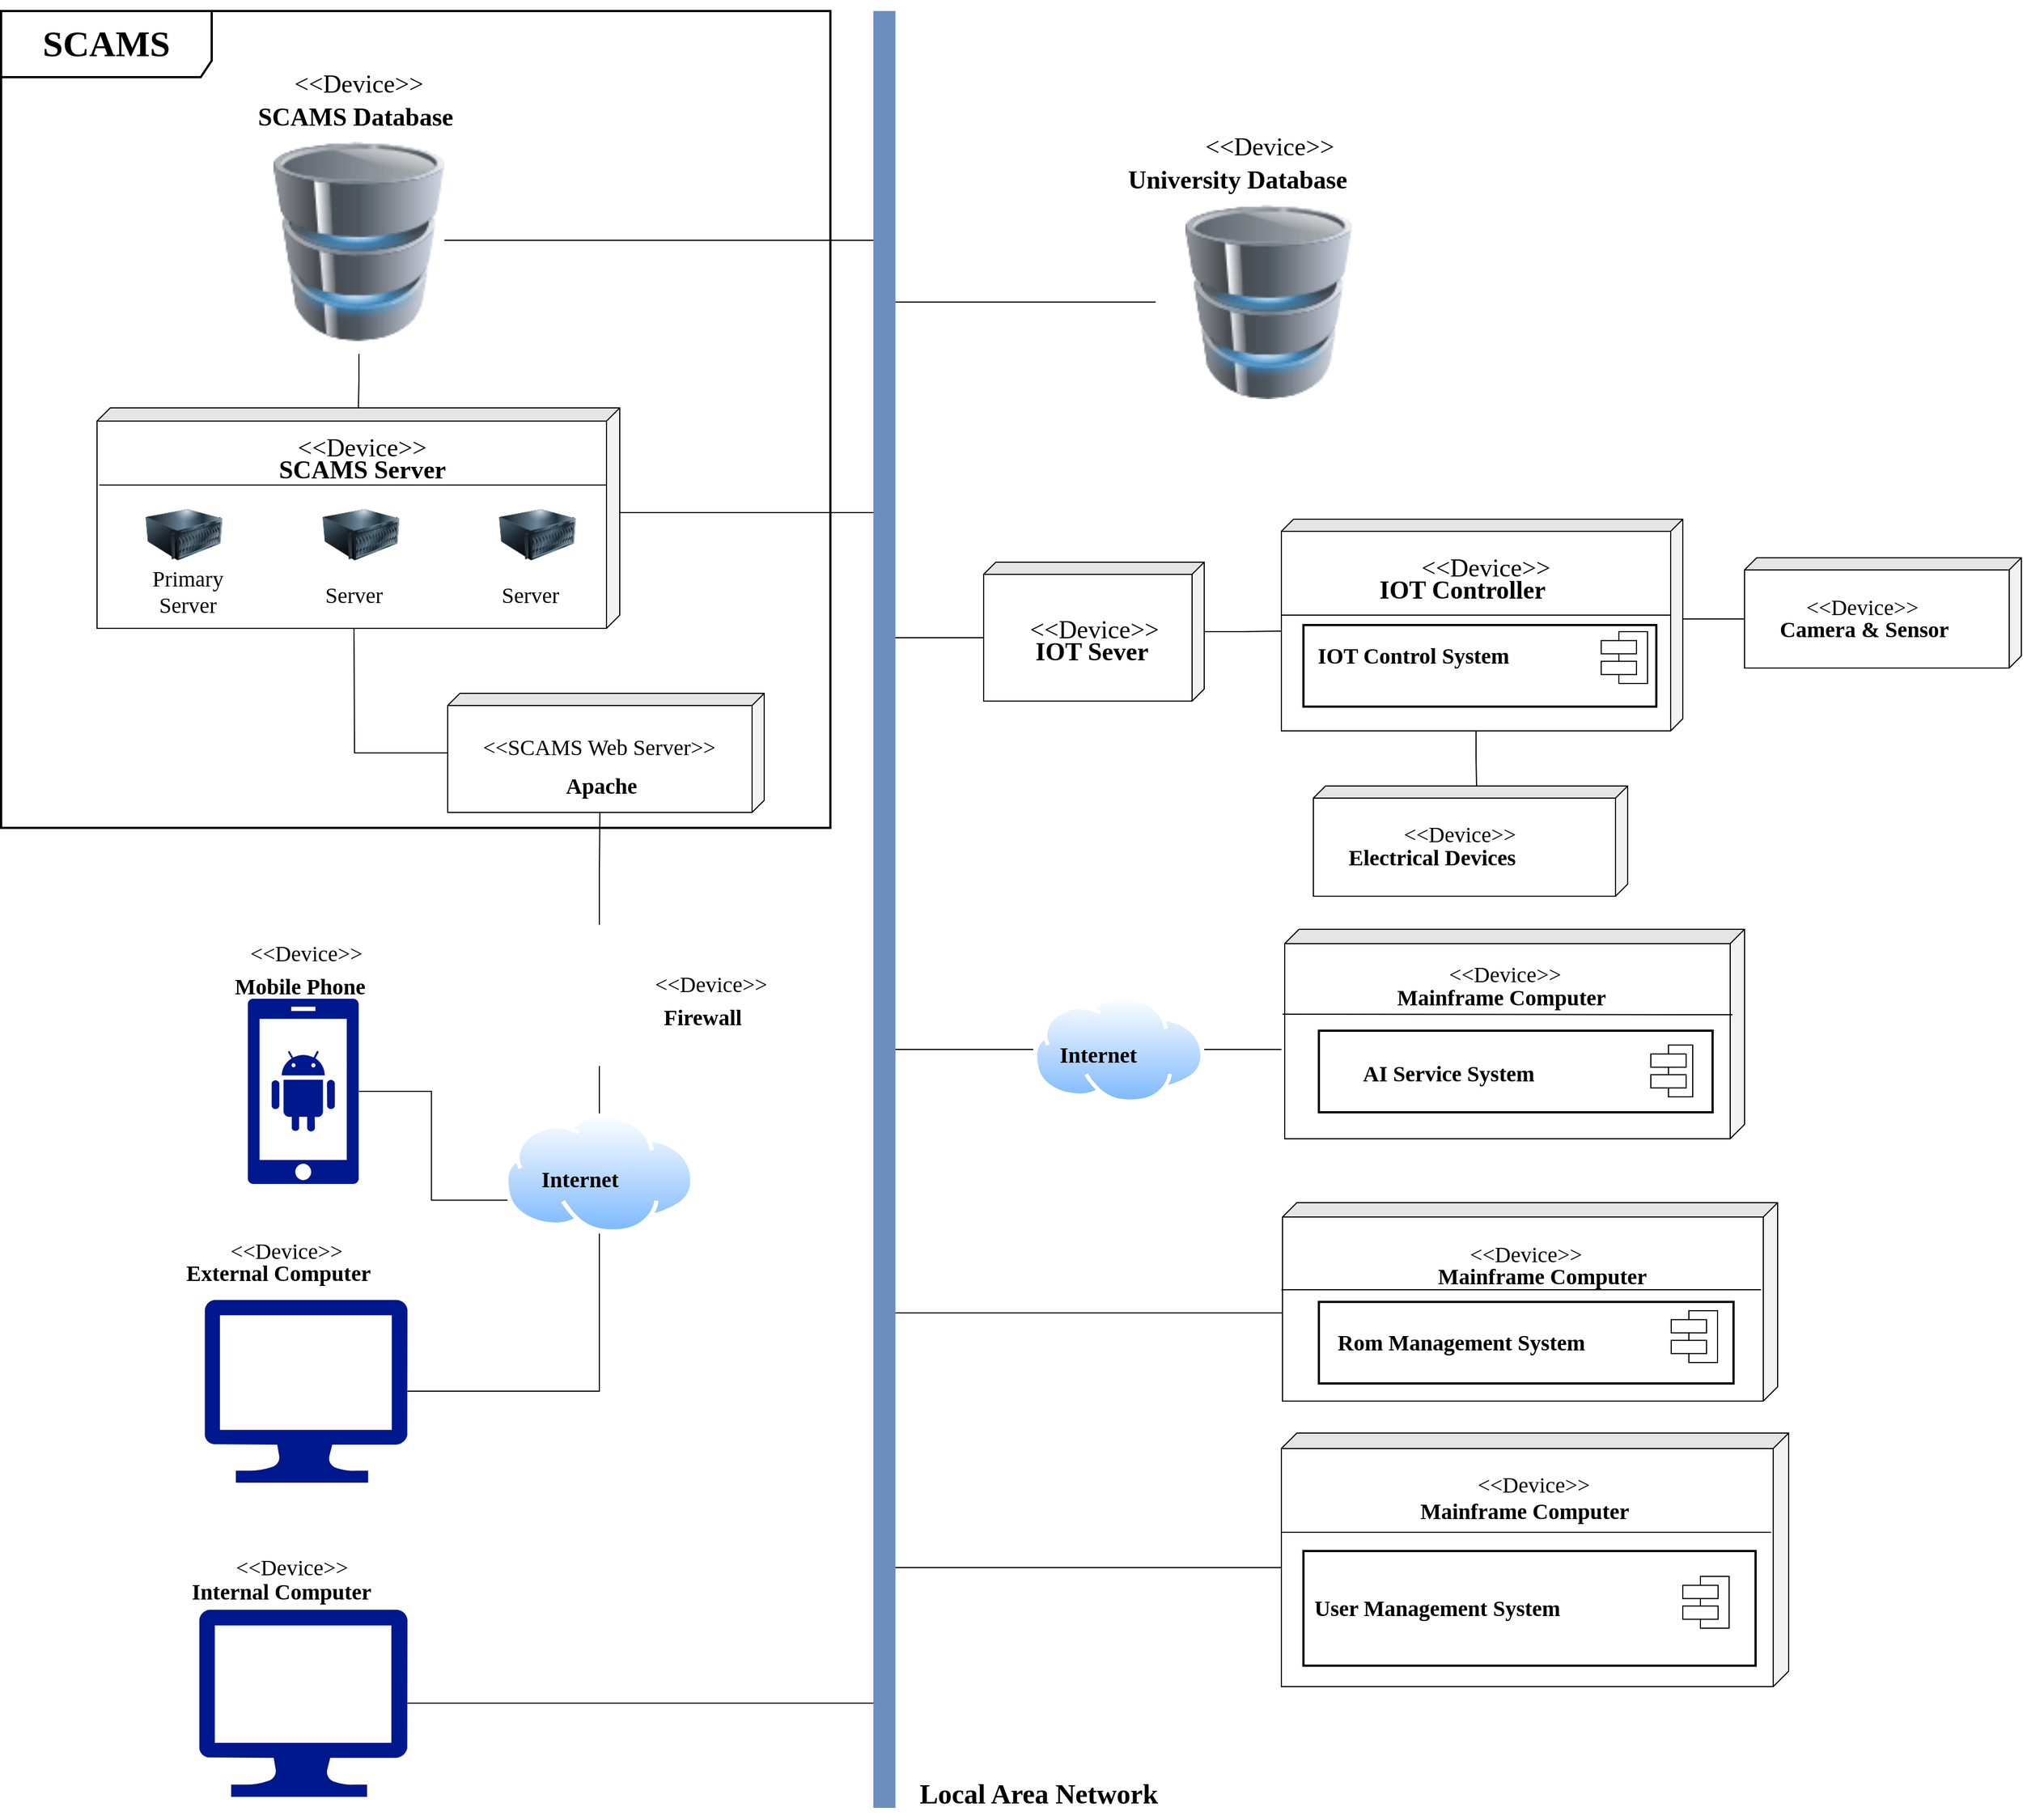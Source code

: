 <mxfile version="12.1.9" type="device" pages="1"><diagram id="F6spU-yT48_Fm3E4ImSW" name="Page-1"><mxGraphModel dx="2560" dy="2517" grid="1" gridSize="10" guides="1" tooltips="1" connect="1" arrows="1" fold="1" page="1" pageScale="1" pageWidth="827" pageHeight="1169" math="0" shadow="0"><root><mxCell id="0"/><mxCell id="1" parent="0"/><mxCell id="tQllSzdfkr_qi5F3TxdK-54" value="SCAMS" style="shape=umlFrame;whiteSpace=wrap;html=1;strokeWidth=2;fontFamily=Lucida Console;fontSize=33;align=center;width=191;height=60;fontStyle=1" vertex="1" parent="1"><mxGeometry x="139" y="-200" width="752" height="741" as="geometry"/></mxCell><mxCell id="1XxxP3wZYtf4jM6fV0tC-18" style="edgeStyle=orthogonalEdgeStyle;rounded=0;orthogonalLoop=1;jettySize=auto;html=1;exitX=1;exitY=0.5;exitDx=0;exitDy=0;exitPerimeter=0;endArrow=none;endFill=0;fontSize=20;fontFamily=Lucida Console;" parent="1" source="u5KH9qAiTs5ONxsoisWj-11" edge="1"><mxGeometry relative="1" as="geometry"><mxPoint x="937" y="1042" as="targetPoint"/></mxGeometry></mxCell><mxCell id="1XxxP3wZYtf4jM6fV0tC-6" style="edgeStyle=orthogonalEdgeStyle;rounded=0;orthogonalLoop=1;jettySize=auto;html=1;exitX=1;exitY=0.5;exitDx=0;exitDy=0;exitPerimeter=0;entryX=0;entryY=0.75;entryDx=0;entryDy=0;endArrow=none;endFill=0;fontSize=20;fontFamily=Lucida Console;" parent="1" source="u5KH9qAiTs5ONxsoisWj-12" target="u5KH9qAiTs5ONxsoisWj-38" edge="1"><mxGeometry relative="1" as="geometry"/></mxCell><mxCell id="1XxxP3wZYtf4jM6fV0tC-14" style="edgeStyle=orthogonalEdgeStyle;rounded=0;orthogonalLoop=1;jettySize=auto;html=1;endArrow=none;endFill=0;fontSize=20;fontFamily=Lucida Console;" parent="1" source="u5KH9qAiTs5ONxsoisWj-27" edge="1"><mxGeometry relative="1" as="geometry"><mxPoint x="940" y="64" as="targetPoint"/></mxGeometry></mxCell><mxCell id="u5KH9qAiTs5ONxsoisWj-37" value="Local Area Network" style="text;html=1;resizable=0;points=[];autosize=1;align=left;verticalAlign=top;spacingTop=-4;fontSize=25;fontStyle=1;fontFamily=Lucida Console;" parent="1" vertex="1"><mxGeometry x="970" y="1400" width="120" height="20" as="geometry"/></mxCell><mxCell id="1XxxP3wZYtf4jM6fV0tC-9" style="edgeStyle=orthogonalEdgeStyle;rounded=0;orthogonalLoop=1;jettySize=auto;html=1;exitX=0.5;exitY=0;exitDx=0;exitDy=0;endArrow=none;endFill=0;fontSize=20;fontFamily=Lucida Console;entryX=0.5;entryY=1;entryDx=0;entryDy=0;" parent="1" source="u5KH9qAiTs5ONxsoisWj-38" target="tQllSzdfkr_qi5F3TxdK-68" edge="1"><mxGeometry relative="1" as="geometry"><mxPoint x="677" y="660" as="targetPoint"/></mxGeometry></mxCell><mxCell id="1XxxP3wZYtf4jM6fV0tC-7" style="edgeStyle=orthogonalEdgeStyle;rounded=0;orthogonalLoop=1;jettySize=auto;html=1;exitX=1;exitY=0.5;exitDx=0;exitDy=0;exitPerimeter=0;endArrow=none;endFill=0;fontSize=20;fontFamily=Lucida Console;" parent="1" source="v1xLMU5aOrX9KzA5yVWC-3" target="u5KH9qAiTs5ONxsoisWj-38" edge="1"><mxGeometry relative="1" as="geometry"/></mxCell><mxCell id="1XxxP3wZYtf4jM6fV0tC-11" style="edgeStyle=orthogonalEdgeStyle;rounded=0;orthogonalLoop=1;jettySize=auto;html=1;endArrow=none;endFill=0;fontSize=20;entryX=0;entryY=0;entryDx=200;entryDy=239;entryPerimeter=0;fontFamily=Lucida Console;" parent="1" source="v1xLMU5aOrX9KzA5yVWC-10" edge="1"><mxGeometry relative="1" as="geometry"><mxPoint x="459" y="360" as="targetPoint"/></mxGeometry></mxCell><mxCell id="1XxxP3wZYtf4jM6fV0tC-25" style="edgeStyle=orthogonalEdgeStyle;rounded=0;orthogonalLoop=1;jettySize=auto;html=1;exitX=0;exitY=0;exitDx=68.5;exitDy=200;exitPerimeter=0;endArrow=none;endFill=0;fontSize=20;fontFamily=Lucida Console;" parent="1" source="v1xLMU5aOrX9KzA5yVWC-13" edge="1"><mxGeometry relative="1" as="geometry"><mxPoint x="940" y="368.471" as="targetPoint"/><Array as="points"><mxPoint x="1010" y="369"/></Array></mxGeometry></mxCell><mxCell id="1XxxP3wZYtf4jM6fV0tC-27" style="edgeStyle=orthogonalEdgeStyle;rounded=0;orthogonalLoop=1;jettySize=auto;html=1;exitX=0;exitY=0;exitDx=192;exitDy=187.5;exitPerimeter=0;endArrow=none;endFill=0;fontSize=20;fontFamily=Lucida Console;entryX=0;entryY=0;entryDx=0;entryDy=137;entryPerimeter=0;" parent="1" source="v1xLMU5aOrX9KzA5yVWC-16" edge="1" target="1XxxP3wZYtf4jM6fV0tC-19"><mxGeometry relative="1" as="geometry"><mxPoint x="1370.294" y="490" as="targetPoint"/></mxGeometry></mxCell><mxCell id="1XxxP3wZYtf4jM6fV0tC-12" style="edgeStyle=orthogonalEdgeStyle;rounded=0;orthogonalLoop=1;jettySize=auto;html=1;exitX=0;exitY=0;exitDx=95;exitDy=0;exitPerimeter=0;endArrow=none;endFill=0;fontSize=20;entryX=0.207;entryY=0.771;entryDx=0;entryDy=0;entryPerimeter=0;fontFamily=Lucida Console;" parent="1" target="u5KH9qAiTs5ONxsoisWj-34" edge="1"><mxGeometry relative="1" as="geometry"><mxPoint x="940" y="207" as="targetPoint"/><mxPoint x="698" y="255" as="sourcePoint"/><Array as="points"><mxPoint x="936" y="255"/></Array></mxGeometry></mxCell><mxCell id="1XxxP3wZYtf4jM6fV0tC-13" style="edgeStyle=orthogonalEdgeStyle;rounded=0;orthogonalLoop=1;jettySize=auto;html=1;endArrow=none;endFill=0;fontSize=20;fontFamily=Lucida Console;entryX=0.033;entryY=0.667;entryDx=0;entryDy=0;entryPerimeter=0;" parent="1" source="1XxxP3wZYtf4jM6fV0tC-1" edge="1" target="u5KH9qAiTs5ONxsoisWj-34"><mxGeometry relative="1" as="geometry"><mxPoint x="940" y="80" as="targetPoint"/><Array as="points"><mxPoint x="938" y="8"/></Array></mxGeometry></mxCell><mxCell id="1XxxP3wZYtf4jM6fV0tC-76" style="edgeStyle=orthogonalEdgeStyle;rounded=0;orthogonalLoop=1;jettySize=auto;html=1;exitX=0;exitY=0;exitDx=55.5;exitDy=251;exitPerimeter=0;entryX=0;entryY=0;entryDx=90.5;entryDy=0;entryPerimeter=0;endArrow=none;endFill=0;fontSize=20;fontFamily=Lucida Console;" parent="1" source="1XxxP3wZYtf4jM6fV0tC-29" target="v1xLMU5aOrX9KzA5yVWC-16" edge="1"><mxGeometry relative="1" as="geometry"/></mxCell><mxCell id="1XxxP3wZYtf4jM6fV0tC-34" style="edgeStyle=orthogonalEdgeStyle;rounded=0;orthogonalLoop=1;jettySize=auto;html=1;exitX=0;exitY=0.5;exitDx=0;exitDy=0;endArrow=none;endFill=0;fontSize=20;fontFamily=Lucida Console;entryX=0.535;entryY=0.354;entryDx=0;entryDy=0;entryPerimeter=0;" parent="1" source="1XxxP3wZYtf4jM6fV0tC-32" edge="1" target="u5KH9qAiTs5ONxsoisWj-34"><mxGeometry relative="1" as="geometry"><mxPoint x="937" y="727.647" as="targetPoint"/><Array as="points"><mxPoint x="943" y="742"/></Array></mxGeometry></mxCell><mxCell id="1XxxP3wZYtf4jM6fV0tC-41" style="edgeStyle=orthogonalEdgeStyle;rounded=0;orthogonalLoop=1;jettySize=auto;html=1;exitX=1;exitY=0.5;exitDx=0;exitDy=0;endArrow=none;endFill=0;fontSize=20;fontFamily=Lucida Console;entryX=0.574;entryY=1.007;entryDx=0;entryDy=0;entryPerimeter=0;" parent="1" source="1XxxP3wZYtf4jM6fV0tC-32" edge="1" target="1XxxP3wZYtf4jM6fV0tC-35"><mxGeometry relative="1" as="geometry"><mxPoint x="1304" y="728.235" as="targetPoint"/></mxGeometry></mxCell><mxCell id="1XxxP3wZYtf4jM6fV0tC-60" style="edgeStyle=orthogonalEdgeStyle;rounded=0;orthogonalLoop=1;jettySize=auto;html=1;exitX=0;exitY=0;exitDx=100;exitDy=430;exitPerimeter=0;endArrow=none;endFill=0;fontSize=20;fontFamily=Lucida Console;entryX=0.696;entryY=0.146;entryDx=0;entryDy=0;entryPerimeter=0;" parent="1" source="1XxxP3wZYtf4jM6fV0tC-48" edge="1" target="u5KH9qAiTs5ONxsoisWj-34"><mxGeometry relative="1" as="geometry"><mxPoint x="934" y="964" as="targetPoint"/><Array as="points"><mxPoint x="934" y="981"/></Array></mxGeometry></mxCell><mxCell id="1XxxP3wZYtf4jM6fV0tC-61" style="edgeStyle=orthogonalEdgeStyle;rounded=0;orthogonalLoop=1;jettySize=auto;html=1;exitX=0;exitY=0;exitDx=122;exitDy=440;exitPerimeter=0;endArrow=none;endFill=0;fontSize=20;fontFamily=Lucida Console;" parent="1" source="1XxxP3wZYtf4jM6fV0tC-54" edge="1" target="u5KH9qAiTs5ONxsoisWj-34"><mxGeometry relative="1" as="geometry"><mxPoint x="934" y="1204" as="targetPoint"/><Array as="points"><mxPoint x="1030" y="1212"/><mxPoint x="1030" y="1212"/></Array></mxGeometry></mxCell><mxCell id="u5KH9qAiTs5ONxsoisWj-34" value="" style="line;strokeWidth=20;fillColor=#dae8fc;align=left;verticalAlign=middle;spacingTop=-1;spacingLeft=3;spacingRight=3;rotatable=0;labelPosition=right;points=[];portConstraint=eastwest;labelBackgroundColor=#000000;fontSize=20;strokeColor=#6c8ebf;portConstraintRotation=0;direction=south;fontFamily=Lucida Console;" parent="1" vertex="1"><mxGeometry x="936" y="-200" width="8" height="1630" as="geometry"/></mxCell><mxCell id="tQllSzdfkr_qi5F3TxdK-2" value="" style="group" vertex="1" connectable="0" parent="1"><mxGeometry x="389" y="-150" width="148.5" height="261" as="geometry"/></mxCell><mxCell id="1XxxP3wZYtf4jM6fV0tC-1" value="" style="image;html=1;labelBackgroundColor=#ffffff;image=img/lib/clip_art/computers/Database_128x128.png;fontSize=20;fontFamily=Lucida Console;" parent="tQllSzdfkr_qi5F3TxdK-2" vertex="1"><mxGeometry x="-3" y="57" width="155" height="204" as="geometry"/></mxCell><mxCell id="1XxxP3wZYtf4jM6fV0tC-4" value="&amp;lt;&amp;lt;Device&amp;gt;&amp;gt;" style="text;html=1;resizable=0;points=[];autosize=1;align=left;verticalAlign=top;spacingTop=-4;fontSize=23;fontFamily=Lucida Console;" parent="tQllSzdfkr_qi5F3TxdK-2" vertex="1"><mxGeometry x="14" width="120" height="30" as="geometry"/></mxCell><mxCell id="1XxxP3wZYtf4jM6fV0tC-5" value="&lt;b style=&quot;font-size: 23px;&quot;&gt;SCAMS Database&lt;/b&gt;" style="text;html=1;resizable=0;points=[];autosize=1;align=left;verticalAlign=top;spacingTop=-4;fontSize=23;fontFamily=Lucida Console;" parent="tQllSzdfkr_qi5F3TxdK-2" vertex="1"><mxGeometry x="-19" y="30" width="120" height="20" as="geometry"/></mxCell><mxCell id="tQllSzdfkr_qi5F3TxdK-5" value="" style="group" vertex="1" connectable="0" parent="1"><mxGeometry x="226" y="160" width="474" height="200" as="geometry"/></mxCell><mxCell id="1XxxP3wZYtf4jM6fV0tC-80" value="" style="shape=cube;whiteSpace=wrap;html=1;boundedLbl=1;backgroundOutline=1;darkOpacity=0.05;darkOpacity2=0.1;fontSize=20;direction=south;size=12;fontFamily=Lucida Console;" parent="tQllSzdfkr_qi5F3TxdK-5" vertex="1"><mxGeometry width="474" height="200" as="geometry"/></mxCell><mxCell id="WIO_r30ZhCcHS0ZFUqAW-2" value="&amp;lt;&amp;lt;Device&amp;gt;&amp;gt;" style="text;html=1;resizable=0;points=[];autosize=1;align=left;verticalAlign=top;spacingTop=-4;fontSize=23;fontFamily=Lucida Console;" parent="tQllSzdfkr_qi5F3TxdK-5" vertex="1"><mxGeometry x="180" y="20" width="80" height="20" as="geometry"/></mxCell><mxCell id="WIO_r30ZhCcHS0ZFUqAW-3" value="&lt;b style=&quot;font-size: 23px;&quot;&gt;SCAMS Server&lt;/b&gt;" style="text;html=1;resizable=0;points=[];autosize=1;align=left;verticalAlign=top;spacingTop=-4;fontSize=23;fontFamily=Lucida Console;" parent="tQllSzdfkr_qi5F3TxdK-5" vertex="1"><mxGeometry x="162.5" y="40" width="100" height="20" as="geometry"/></mxCell><mxCell id="1XxxP3wZYtf4jM6fV0tC-81" style="edgeStyle=orthogonalEdgeStyle;rounded=0;orthogonalLoop=1;jettySize=auto;html=1;endArrow=none;endFill=0;fontSize=20;fontFamily=Lucida Console;" parent="tQllSzdfkr_qi5F3TxdK-5" source="1XxxP3wZYtf4jM6fV0tC-1" target="1XxxP3wZYtf4jM6fV0tC-80" edge="1"><mxGeometry relative="1" as="geometry"/></mxCell><mxCell id="1XxxP3wZYtf4jM6fV0tC-64" value="" style="image;html=1;labelBackgroundColor=#ffffff;image=img/lib/clip_art/computers/Server_128x128.png;fontSize=20;fontFamily=Lucida Console;" parent="tQllSzdfkr_qi5F3TxdK-5" vertex="1"><mxGeometry x="44" y="80" width="70" height="70" as="geometry"/></mxCell><mxCell id="1XxxP3wZYtf4jM6fV0tC-65" value="" style="image;html=1;labelBackgroundColor=#ffffff;image=img/lib/clip_art/computers/Server_128x128.png;fontSize=20;fontFamily=Lucida Console;" parent="tQllSzdfkr_qi5F3TxdK-5" vertex="1"><mxGeometry x="204.5" y="80" width="70" height="70" as="geometry"/></mxCell><mxCell id="1XxxP3wZYtf4jM6fV0tC-66" value="" style="image;html=1;labelBackgroundColor=#ffffff;image=img/lib/clip_art/computers/Server_128x128.png;fontSize=20;fontFamily=Lucida Console;" parent="tQllSzdfkr_qi5F3TxdK-5" vertex="1"><mxGeometry x="364.5" y="80" width="70" height="70" as="geometry"/></mxCell><mxCell id="1XxxP3wZYtf4jM6fV0tC-67" value="&lt;div style=&quot;font-size: 20px;&quot;&gt;Primary &lt;br style=&quot;font-size: 20px;&quot;&gt;&lt;/div&gt;&lt;div style=&quot;font-size: 20px;&quot;&gt;Server&lt;/div&gt;" style="text;html=1;resizable=0;points=[];autosize=1;align=center;verticalAlign=top;spacingTop=-4;fontSize=20;fontFamily=Lucida Console;" parent="tQllSzdfkr_qi5F3TxdK-5" vertex="1"><mxGeometry x="37" y="140" width="90" height="50" as="geometry"/></mxCell><mxCell id="1XxxP3wZYtf4jM6fV0tC-68" value="Server" style="text;html=1;resizable=0;points=[];autosize=1;align=left;verticalAlign=top;spacingTop=-4;fontSize=20;fontFamily=Lucida Console;" parent="tQllSzdfkr_qi5F3TxdK-5" vertex="1"><mxGeometry x="205" y="155" width="50" height="20" as="geometry"/></mxCell><mxCell id="1XxxP3wZYtf4jM6fV0tC-69" value="Server" style="text;html=1;resizable=0;points=[];autosize=1;align=left;verticalAlign=top;spacingTop=-4;fontSize=20;fontFamily=Lucida Console;" parent="tQllSzdfkr_qi5F3TxdK-5" vertex="1"><mxGeometry x="364.5" y="155" width="50" height="20" as="geometry"/></mxCell><mxCell id="1XxxP3wZYtf4jM6fV0tC-70" value="" style="endArrow=none;html=1;fontSize=20;fontFamily=Lucida Console;" parent="tQllSzdfkr_qi5F3TxdK-5" edge="1"><mxGeometry width="50" height="50" relative="1" as="geometry"><mxPoint x="2" y="70" as="sourcePoint"/><mxPoint x="462" y="70" as="targetPoint"/></mxGeometry></mxCell><mxCell id="tQllSzdfkr_qi5F3TxdK-6" value="" style="group" vertex="1" connectable="0" parent="1"><mxGeometry x="544" y="419" width="287" height="108" as="geometry"/></mxCell><mxCell id="v1xLMU5aOrX9KzA5yVWC-10" value="" style="shape=cube;whiteSpace=wrap;html=1;boundedLbl=1;backgroundOutline=1;darkOpacity=0.05;darkOpacity2=0.1;fontFamily=Lucida Console;fontSize=20;fontColor=#000000;align=left;strokeColor=#000000;fillColor=#FFFFFF;direction=south;size=11;" parent="tQllSzdfkr_qi5F3TxdK-6" vertex="1"><mxGeometry width="287" height="108" as="geometry"/></mxCell><mxCell id="v1xLMU5aOrX9KzA5yVWC-11" value="&amp;lt;&amp;lt;SCAMS Web Server&amp;gt;&amp;gt;" style="text;html=1;resizable=0;points=[];autosize=1;align=left;verticalAlign=top;spacingTop=-4;fontSize=20;fontFamily=Lucida Console;" parent="tQllSzdfkr_qi5F3TxdK-6" vertex="1"><mxGeometry x="29.5" y="33.5" width="150" height="20" as="geometry"/></mxCell><mxCell id="v1xLMU5aOrX9KzA5yVWC-12" value="&lt;b style=&quot;font-size: 20px;&quot;&gt;Apache&lt;/b&gt;" style="text;html=1;resizable=0;points=[];autosize=1;align=center;verticalAlign=top;spacingTop=-4;fontSize=20;fontFamily=Lucida Console;" parent="tQllSzdfkr_qi5F3TxdK-6" vertex="1"><mxGeometry x="108.5" y="69" width="60" height="20" as="geometry"/></mxCell><mxCell id="tQllSzdfkr_qi5F3TxdK-7" value="" style="group" vertex="1" connectable="0" parent="1"><mxGeometry x="595" y="800" width="173" height="109" as="geometry"/></mxCell><mxCell id="u5KH9qAiTs5ONxsoisWj-38" value="" style="aspect=fixed;perimeter=ellipsePerimeter;html=1;align=center;shadow=0;dashed=0;spacingTop=3;image;image=img/lib/active_directory/internet_cloud.svg;labelBackgroundColor=#000000;strokeWidth=10;fillColor=#FFFFFF;fontSize=20;fontFamily=Lucida Console;" parent="tQllSzdfkr_qi5F3TxdK-7" vertex="1"><mxGeometry width="173" height="109" as="geometry"/></mxCell><mxCell id="v1xLMU5aOrX9KzA5yVWC-1" value="&lt;b style=&quot;font-size: 20px;&quot;&gt;Internet&lt;/b&gt;" style="text;html=1;resizable=0;points=[];autosize=1;align=left;verticalAlign=top;spacingTop=-4;fontSize=20;fontFamily=Lucida Console;" parent="tQllSzdfkr_qi5F3TxdK-7" vertex="1"><mxGeometry x="31.5" y="44.5" width="60" height="20" as="geometry"/></mxCell><mxCell id="tQllSzdfkr_qi5F3TxdK-8" value="" style="group" vertex="1" connectable="0" parent="1"><mxGeometry x="348.5" y="640" width="115" height="224" as="geometry"/></mxCell><mxCell id="u5KH9qAiTs5ONxsoisWj-12" value="" style="aspect=fixed;pointerEvents=1;shadow=0;dashed=0;html=1;strokeColor=none;labelPosition=center;verticalLabelPosition=bottom;verticalAlign=top;align=center;fillColor=#00188D;shape=mxgraph.mscae.enterprise.android_phone;fontSize=20;fontFamily=Lucida Console;" parent="tQllSzdfkr_qi5F3TxdK-8" vertex="1"><mxGeometry x="14" y="56" width="101" height="168" as="geometry"/></mxCell><mxCell id="u5KH9qAiTs5ONxsoisWj-22" value="&lt;b style=&quot;font-size: 20px;&quot;&gt;Mobile Phone&lt;/b&gt;" style="text;html=1;resizable=0;points=[];autosize=1;align=left;verticalAlign=top;spacingTop=-4;fontSize=20;fontFamily=Lucida Console;" parent="tQllSzdfkr_qi5F3TxdK-8" vertex="1"><mxGeometry y="30" width="90" height="20" as="geometry"/></mxCell><mxCell id="u5KH9qAiTs5ONxsoisWj-24" value="&amp;lt;&amp;lt;Device&amp;gt;&amp;gt;" style="text;html=1;resizable=0;points=[];autosize=1;align=left;verticalAlign=top;spacingTop=-4;fontSize=20;fontFamily=Lucida Console;" parent="tQllSzdfkr_qi5F3TxdK-8" vertex="1"><mxGeometry x="14.5" width="80" height="20" as="geometry"/></mxCell><mxCell id="tQllSzdfkr_qi5F3TxdK-9" value="" style="group" vertex="1" connectable="0" parent="1"><mxGeometry x="305" y="910" width="202.5" height="225" as="geometry"/></mxCell><mxCell id="v1xLMU5aOrX9KzA5yVWC-3" value="" style="aspect=fixed;pointerEvents=1;shadow=0;dashed=0;html=1;strokeColor=none;labelPosition=center;verticalLabelPosition=bottom;verticalAlign=top;align=center;fillColor=#00188D;shape=mxgraph.azure.computer;fontSize=20;fontFamily=Lucida Console;" parent="tQllSzdfkr_qi5F3TxdK-9" vertex="1"><mxGeometry x="18.5" y="59" width="184" height="166" as="geometry"/></mxCell><mxCell id="v1xLMU5aOrX9KzA5yVWC-4" value="&lt;b style=&quot;font-size: 20px;&quot;&gt;External Computer&lt;/b&gt;" style="text;html=1;resizable=0;points=[];autosize=1;align=left;verticalAlign=top;spacingTop=-4;fontSize=20;fontFamily=Lucida Console;" parent="tQllSzdfkr_qi5F3TxdK-9" vertex="1"><mxGeometry y="20" width="120" height="20" as="geometry"/></mxCell><mxCell id="v1xLMU5aOrX9KzA5yVWC-5" value="&amp;lt;&amp;lt;Device&amp;gt;&amp;gt;" style="text;html=1;resizable=0;points=[];autosize=1;align=left;verticalAlign=top;spacingTop=-4;fontSize=20;fontFamily=Lucida Console;" parent="tQllSzdfkr_qi5F3TxdK-9" vertex="1"><mxGeometry x="40" width="80" height="20" as="geometry"/></mxCell><mxCell id="tQllSzdfkr_qi5F3TxdK-10" value="" style="group" vertex="1" connectable="0" parent="1"><mxGeometry x="318.5" y="1187.5" width="189" height="232.5" as="geometry"/></mxCell><mxCell id="u5KH9qAiTs5ONxsoisWj-11" value="" style="aspect=fixed;pointerEvents=1;shadow=0;dashed=0;html=1;strokeColor=none;labelPosition=center;verticalLabelPosition=bottom;verticalAlign=top;align=center;fillColor=#00188D;shape=mxgraph.azure.computer;fontSize=20;fontFamily=Lucida Console;" parent="tQllSzdfkr_qi5F3TxdK-10" vertex="1"><mxGeometry y="62.5" width="189" height="170" as="geometry"/></mxCell><mxCell id="u5KH9qAiTs5ONxsoisWj-23" value="&lt;b style=&quot;font-size: 20px;&quot;&gt;Internal Computer&lt;/b&gt;" style="text;html=1;resizable=0;points=[];autosize=1;align=left;verticalAlign=top;spacingTop=-4;fontSize=20;fontFamily=Lucida Console;" parent="tQllSzdfkr_qi5F3TxdK-10" vertex="1"><mxGeometry x="-9" y="31.5" width="120" height="20" as="geometry"/></mxCell><mxCell id="u5KH9qAiTs5ONxsoisWj-25" value="&amp;lt;&amp;lt;Device&amp;gt;&amp;gt;" style="text;html=1;resizable=0;points=[];autosize=1;align=left;verticalAlign=top;spacingTop=-4;fontSize=20;fontFamily=Lucida Console;" parent="tQllSzdfkr_qi5F3TxdK-10" vertex="1"><mxGeometry x="31" y="9" width="80" height="20" as="geometry"/></mxCell><mxCell id="tQllSzdfkr_qi5F3TxdK-11" value="" style="group" vertex="1" connectable="0" parent="1"><mxGeometry x="1179.5" y="-93.5" width="211.5" height="245.5" as="geometry"/></mxCell><mxCell id="tQllSzdfkr_qi5F3TxdK-3" value="" style="group" vertex="1" connectable="0" parent="tQllSzdfkr_qi5F3TxdK-11"><mxGeometry width="211.5" height="245.5" as="geometry"/></mxCell><mxCell id="u5KH9qAiTs5ONxsoisWj-27" value="" style="image;html=1;labelBackgroundColor=#ffffff;image=img/lib/clip_art/computers/Database_128x128.png;fillColor=#FFFFFF;align=center;fontSize=20;fontFamily=Lucida Console;" parent="tQllSzdfkr_qi5F3TxdK-3" vertex="1"><mxGeometry x="6.5" y="69.5" width="205" height="176" as="geometry"/></mxCell><mxCell id="u5KH9qAiTs5ONxsoisWj-28" value="&amp;lt;&amp;lt;Device&amp;gt;&amp;gt;" style="text;html=1;resizable=0;points=[];autosize=1;align=left;verticalAlign=top;spacingTop=-4;fontSize=23;fontFamily=Lucida Console;" parent="tQllSzdfkr_qi5F3TxdK-3" vertex="1"><mxGeometry x="49" width="120" height="30" as="geometry"/></mxCell><mxCell id="u5KH9qAiTs5ONxsoisWj-29" value="&lt;b style=&quot;font-size: 23px;&quot;&gt;University Database&lt;/b&gt;" style="text;html=1;resizable=0;points=[];autosize=1;align=left;verticalAlign=top;spacingTop=-4;fontSize=23;fontFamily=Lucida Console;" parent="tQllSzdfkr_qi5F3TxdK-3" vertex="1"><mxGeometry x="-21" y="30" width="130" height="20" as="geometry"/></mxCell><mxCell id="tQllSzdfkr_qi5F3TxdK-12" value="" style="group" vertex="1" connectable="0" parent="1"><mxGeometry x="1030" y="300" width="200" height="126" as="geometry"/></mxCell><mxCell id="v1xLMU5aOrX9KzA5yVWC-13" value="" style="shape=cube;whiteSpace=wrap;html=1;boundedLbl=1;backgroundOutline=1;darkOpacity=0.05;darkOpacity2=0.1;fontFamily=Lucida Console;fontSize=20;fontColor=#000000;align=left;strokeColor=#000000;fillColor=#FFFFFF;direction=south;size=11;" parent="tQllSzdfkr_qi5F3TxdK-12" vertex="1"><mxGeometry width="200" height="126" as="geometry"/></mxCell><mxCell id="v1xLMU5aOrX9KzA5yVWC-14" value="&amp;lt;&amp;lt;Device&amp;gt;&amp;gt;" style="text;html=1;resizable=0;points=[];autosize=1;align=left;verticalAlign=top;spacingTop=-4;fontSize=23;fontFamily=Lucida Console;" parent="tQllSzdfkr_qi5F3TxdK-12" vertex="1"><mxGeometry x="40.455" y="44.5" width="80" height="20" as="geometry"/></mxCell><mxCell id="v1xLMU5aOrX9KzA5yVWC-15" value="&lt;b style=&quot;font-size: 23px;&quot;&gt;IOT Sever&lt;/b&gt;" style="text;html=1;resizable=0;points=[];autosize=1;align=left;verticalAlign=top;spacingTop=-4;fontSize=23;fontFamily=Lucida Console;" parent="tQllSzdfkr_qi5F3TxdK-12" vertex="1"><mxGeometry x="45" y="64.5" width="70" height="20" as="geometry"/></mxCell><mxCell id="tQllSzdfkr_qi5F3TxdK-14" style="edgeStyle=orthogonalEdgeStyle;rounded=0;orthogonalLoop=1;jettySize=auto;html=1;entryX=0;entryY=0;entryDx=101.5;entryDy=364;entryPerimeter=0;fontFamily=Lucida Console;fontSize=20;endArrow=none;endFill=0;" edge="1" parent="1" source="v1xLMU5aOrX9KzA5yVWC-13" target="v1xLMU5aOrX9KzA5yVWC-16"><mxGeometry relative="1" as="geometry"/></mxCell><mxCell id="tQllSzdfkr_qi5F3TxdK-22" value="" style="group" vertex="1" connectable="0" parent="1"><mxGeometry x="1720" y="296" width="251" height="100" as="geometry"/></mxCell><mxCell id="1XxxP3wZYtf4jM6fV0tC-29" value="" style="shape=cube;whiteSpace=wrap;html=1;boundedLbl=1;backgroundOutline=1;darkOpacity=0.05;darkOpacity2=0.1;fontFamily=Lucida Console;fontSize=20;fontColor=#000000;align=left;strokeColor=#000000;fillColor=#FFFFFF;direction=south;size=11;" parent="tQllSzdfkr_qi5F3TxdK-22" vertex="1"><mxGeometry width="251" height="100" as="geometry"/></mxCell><mxCell id="1XxxP3wZYtf4jM6fV0tC-30" value="&amp;lt;&amp;lt;Device&amp;gt;&amp;gt;" style="text;html=1;resizable=0;points=[];autosize=1;align=left;verticalAlign=top;spacingTop=-4;fontSize=20;fontFamily=Lucida Console;" parent="tQllSzdfkr_qi5F3TxdK-22" vertex="1"><mxGeometry x="53.5" y="30" width="80" height="20" as="geometry"/></mxCell><mxCell id="1XxxP3wZYtf4jM6fV0tC-31" value="&lt;b style=&quot;font-size: 20px;&quot;&gt;Camera &amp;amp; Sensor&lt;/b&gt;" style="text;html=1;resizable=0;points=[];autosize=1;align=left;verticalAlign=top;spacingTop=-4;fontSize=20;fontFamily=Lucida Console;" parent="tQllSzdfkr_qi5F3TxdK-22" vertex="1"><mxGeometry x="30" y="50" width="120" height="20" as="geometry"/></mxCell><mxCell id="tQllSzdfkr_qi5F3TxdK-24" value="" style="group" vertex="1" connectable="0" parent="1"><mxGeometry x="1329" y="503" width="285" height="100" as="geometry"/></mxCell><mxCell id="1XxxP3wZYtf4jM6fV0tC-19" value="" style="shape=cube;whiteSpace=wrap;html=1;boundedLbl=1;backgroundOutline=1;darkOpacity=0.05;darkOpacity2=0.1;fontFamily=Lucida Console;fontSize=20;fontColor=#000000;align=left;strokeColor=#000000;fillColor=#FFFFFF;direction=south;size=11;" parent="tQllSzdfkr_qi5F3TxdK-24" vertex="1"><mxGeometry width="285" height="100" as="geometry"/></mxCell><mxCell id="1XxxP3wZYtf4jM6fV0tC-20" value="&amp;lt;&amp;lt;Device&amp;gt;&amp;gt;" style="text;html=1;resizable=0;points=[];autosize=1;align=left;verticalAlign=top;spacingTop=-4;fontSize=20;fontFamily=Lucida Console;" parent="tQllSzdfkr_qi5F3TxdK-24" vertex="1"><mxGeometry x="80" y="29" width="80" height="20" as="geometry"/></mxCell><mxCell id="1XxxP3wZYtf4jM6fV0tC-21" value="&lt;b style=&quot;font-size: 20px;&quot;&gt;Electrical Devices&lt;/b&gt;" style="text;html=1;resizable=0;points=[];autosize=1;align=left;verticalAlign=top;spacingTop=-4;fontSize=20;fontFamily=Lucida Console;" parent="tQllSzdfkr_qi5F3TxdK-24" vertex="1"><mxGeometry x="30" y="50" width="120" height="20" as="geometry"/></mxCell><mxCell id="tQllSzdfkr_qi5F3TxdK-33" value="" style="group" vertex="1" connectable="0" parent="1"><mxGeometry x="1075" y="693" width="155" height="98" as="geometry"/></mxCell><mxCell id="1XxxP3wZYtf4jM6fV0tC-32" value="" style="aspect=fixed;perimeter=ellipsePerimeter;html=1;align=center;shadow=0;dashed=0;spacingTop=3;image;image=img/lib/active_directory/internet_cloud.svg;labelBackgroundColor=#000000;strokeWidth=10;fillColor=#FFFFFF;fontSize=20;fontFamily=Lucida Console;" parent="tQllSzdfkr_qi5F3TxdK-33" vertex="1"><mxGeometry width="155" height="98" as="geometry"/></mxCell><mxCell id="1XxxP3wZYtf4jM6fV0tC-33" value="&lt;b style=&quot;font-size: 20px;&quot;&gt;Internet&lt;/b&gt;" style="text;html=1;resizable=0;points=[];autosize=1;align=left;verticalAlign=top;spacingTop=-4;fontSize=20;fontFamily=Lucida Console;" parent="tQllSzdfkr_qi5F3TxdK-33" vertex="1"><mxGeometry x="21.5" y="39" width="60" height="20" as="geometry"/></mxCell><mxCell id="tQllSzdfkr_qi5F3TxdK-61" value="" style="group" vertex="1" connectable="0" parent="1"><mxGeometry x="1300" y="261" width="364" height="192" as="geometry"/></mxCell><mxCell id="v1xLMU5aOrX9KzA5yVWC-16" value="" style="shape=cube;whiteSpace=wrap;html=1;boundedLbl=1;backgroundOutline=1;darkOpacity=0.05;darkOpacity2=0.1;fontFamily=Lucida Console;fontSize=20;fontColor=#000000;align=left;strokeColor=#000000;fillColor=#FFFFFF;direction=south;size=11;" parent="tQllSzdfkr_qi5F3TxdK-61" vertex="1"><mxGeometry width="364" height="192" as="geometry"/></mxCell><mxCell id="v1xLMU5aOrX9KzA5yVWC-17" value="&amp;lt;&amp;lt;Device&amp;gt;&amp;gt;" style="text;html=1;resizable=0;points=[];autosize=1;align=left;verticalAlign=top;spacingTop=-4;fontSize=23;fontFamily=Lucida Console;" parent="tQllSzdfkr_qi5F3TxdK-61" vertex="1"><mxGeometry x="125" y="28" width="80" height="20" as="geometry"/></mxCell><mxCell id="v1xLMU5aOrX9KzA5yVWC-18" value="&lt;b style=&quot;font-size: 23px;&quot;&gt;IOT Controller&lt;/b&gt;" style="text;html=1;resizable=0;points=[];autosize=1;align=left;verticalAlign=top;spacingTop=-4;fontSize=23;fontFamily=Lucida Console;" parent="tQllSzdfkr_qi5F3TxdK-61" vertex="1"><mxGeometry x="87" y="48" width="100" height="20" as="geometry"/></mxCell><mxCell id="v1xLMU5aOrX9KzA5yVWC-19" value="" style="shape=component;align=left;spacingLeft=36;fontSize=20;fontFamily=Lucida Console;" parent="tQllSzdfkr_qi5F3TxdK-61" vertex="1"><mxGeometry x="290" y="102" width="42" height="47" as="geometry"/></mxCell><mxCell id="v1xLMU5aOrX9KzA5yVWC-21" value="IOT Control System" style="text;html=1;resizable=0;points=[];autosize=1;align=left;verticalAlign=top;spacingTop=-4;fontStyle=1;fontSize=20;fontFamily=Lucida Console;" parent="tQllSzdfkr_qi5F3TxdK-61" vertex="1"><mxGeometry x="31" y="109" width="120" height="20" as="geometry"/></mxCell><mxCell id="v1xLMU5aOrX9KzA5yVWC-22" value="" style="endArrow=none;html=1;fontSize=20;fontFamily=Lucida Console;" parent="tQllSzdfkr_qi5F3TxdK-61" edge="1"><mxGeometry width="50" height="50" relative="1" as="geometry"><mxPoint x="353" y="87" as="sourcePoint"/><mxPoint y="87" as="targetPoint"/></mxGeometry></mxCell><mxCell id="tQllSzdfkr_qi5F3TxdK-59" value="" style="rounded=0;whiteSpace=wrap;html=1;strokeWidth=2;fontFamily=Lucida Console;fontSize=33;align=center;fillColor=none;" vertex="1" parent="tQllSzdfkr_qi5F3TxdK-61"><mxGeometry x="20" y="96" width="320" height="74" as="geometry"/></mxCell><mxCell id="tQllSzdfkr_qi5F3TxdK-63" value="" style="group" vertex="1" connectable="0" parent="1"><mxGeometry x="1301" y="633" width="419" height="190" as="geometry"/></mxCell><mxCell id="1XxxP3wZYtf4jM6fV0tC-35" value="" style="shape=cube;whiteSpace=wrap;html=1;boundedLbl=1;backgroundOutline=1;darkOpacity=0.05;darkOpacity2=0.1;fontFamily=Lucida Console;fontSize=20;fontColor=#000000;align=left;strokeColor=#000000;fillColor=#FFFFFF;direction=south;size=13;" parent="tQllSzdfkr_qi5F3TxdK-63" vertex="1"><mxGeometry x="2" width="417" height="190" as="geometry"/></mxCell><mxCell id="1XxxP3wZYtf4jM6fV0tC-36" value="&amp;lt;&amp;lt;Device&amp;gt;&amp;gt;" style="text;html=1;resizable=0;points=[];autosize=1;align=left;verticalAlign=top;spacingTop=-4;fontSize=20;fontFamily=Lucida Console;" parent="tQllSzdfkr_qi5F3TxdK-63" vertex="1"><mxGeometry x="149" y="26" width="80" height="20" as="geometry"/></mxCell><mxCell id="1XxxP3wZYtf4jM6fV0tC-37" value="&lt;b style=&quot;font-size: 20px;&quot;&gt;Mainframe Computer&lt;/b&gt;" style="text;html=1;resizable=0;points=[];autosize=1;align=left;verticalAlign=top;spacingTop=-4;fontSize=20;fontFamily=Lucida Console;" parent="tQllSzdfkr_qi5F3TxdK-63" vertex="1"><mxGeometry x="101.5" y="47" width="140" height="20" as="geometry"/></mxCell><mxCell id="1XxxP3wZYtf4jM6fV0tC-38" value="" style="shape=component;align=left;spacingLeft=36;fontSize=20;fontFamily=Lucida Console;" parent="tQllSzdfkr_qi5F3TxdK-63" vertex="1"><mxGeometry x="334" y="105" width="38" height="47" as="geometry"/></mxCell><mxCell id="1XxxP3wZYtf4jM6fV0tC-39" value="AI Service System" style="text;html=1;resizable=0;points=[];autosize=1;align=left;verticalAlign=top;spacingTop=-4;fontStyle=1;fontSize=20;fontFamily=Lucida Console;" parent="tQllSzdfkr_qi5F3TxdK-63" vertex="1"><mxGeometry x="71" y="115.5" width="110" height="20" as="geometry"/></mxCell><mxCell id="1XxxP3wZYtf4jM6fV0tC-40" value="" style="endArrow=none;html=1;fontSize=20;fontFamily=Lucida Console;" parent="tQllSzdfkr_qi5F3TxdK-63" edge="1"><mxGeometry width="50" height="50" relative="1" as="geometry"><mxPoint x="408" y="77.5" as="sourcePoint"/><mxPoint y="77" as="targetPoint"/></mxGeometry></mxCell><mxCell id="tQllSzdfkr_qi5F3TxdK-62" value="" style="rounded=0;whiteSpace=wrap;html=1;strokeWidth=2;fontFamily=Lucida Console;fontSize=33;align=center;fillColor=none;" vertex="1" parent="tQllSzdfkr_qi5F3TxdK-63"><mxGeometry x="33" y="92" width="357" height="74" as="geometry"/></mxCell><mxCell id="tQllSzdfkr_qi5F3TxdK-37" value="" style="group" vertex="1" connectable="0" parent="1"><mxGeometry x="1300" y="881" width="513.5" height="180" as="geometry"/></mxCell><mxCell id="tQllSzdfkr_qi5F3TxdK-65" value="" style="group" vertex="1" connectable="0" parent="tQllSzdfkr_qi5F3TxdK-37"><mxGeometry width="450" height="180" as="geometry"/></mxCell><mxCell id="1XxxP3wZYtf4jM6fV0tC-48" value="" style="shape=cube;whiteSpace=wrap;html=1;boundedLbl=1;backgroundOutline=1;darkOpacity=0.05;darkOpacity2=0.1;fontFamily=Lucida Console;fontSize=20;fontColor=#000000;align=left;strokeColor=#000000;fillColor=#FFFFFF;direction=south;size=13;" parent="tQllSzdfkr_qi5F3TxdK-65" vertex="1"><mxGeometry x="1" width="449" height="180" as="geometry"/></mxCell><mxCell id="1XxxP3wZYtf4jM6fV0tC-49" value="&amp;lt;&amp;lt;Device&amp;gt;&amp;gt;" style="text;html=1;resizable=0;points=[];autosize=1;align=left;verticalAlign=top;spacingTop=-4;fontSize=20;fontFamily=Lucida Console;" parent="tQllSzdfkr_qi5F3TxdK-65" vertex="1"><mxGeometry x="169" y="31.5" width="80" height="20" as="geometry"/></mxCell><mxCell id="1XxxP3wZYtf4jM6fV0tC-50" value="&lt;b style=&quot;font-size: 20px;&quot;&gt;Mainframe Computer&lt;/b&gt;" style="text;html=1;resizable=0;points=[];autosize=1;align=left;verticalAlign=top;spacingTop=-4;fontSize=20;fontFamily=Lucida Console;" parent="tQllSzdfkr_qi5F3TxdK-65" vertex="1"><mxGeometry x="140" y="51.5" width="140" height="20" as="geometry"/></mxCell><mxCell id="1XxxP3wZYtf4jM6fV0tC-51" value="" style="shape=component;align=left;spacingLeft=36;fontSize=20;fontFamily=Lucida Console;" parent="tQllSzdfkr_qi5F3TxdK-65" vertex="1"><mxGeometry x="353.5" y="98" width="42" height="47" as="geometry"/></mxCell><mxCell id="1XxxP3wZYtf4jM6fV0tC-52" value="Rom Management System" style="text;html=1;resizable=0;points=[];autosize=1;align=left;verticalAlign=top;spacingTop=-4;fontStyle=1;fontSize=20;fontFamily=Lucida Console;" parent="tQllSzdfkr_qi5F3TxdK-65" vertex="1"><mxGeometry x="49" y="111.5" width="160" height="20" as="geometry"/></mxCell><mxCell id="1XxxP3wZYtf4jM6fV0tC-53" value="" style="endArrow=none;html=1;fontSize=20;fontFamily=Lucida Console;" parent="tQllSzdfkr_qi5F3TxdK-65" edge="1"><mxGeometry width="50" height="50" relative="1" as="geometry"><mxPoint x="435" y="79" as="sourcePoint"/><mxPoint y="79" as="targetPoint"/></mxGeometry></mxCell><mxCell id="tQllSzdfkr_qi5F3TxdK-64" value="" style="rounded=0;whiteSpace=wrap;html=1;strokeWidth=2;fontFamily=Lucida Console;fontSize=33;align=center;fillColor=none;" vertex="1" parent="tQllSzdfkr_qi5F3TxdK-65"><mxGeometry x="34" y="90" width="376" height="74" as="geometry"/></mxCell><mxCell id="tQllSzdfkr_qi5F3TxdK-67" value="" style="group" vertex="1" connectable="0" parent="1"><mxGeometry x="1300" y="1090" width="460" height="230" as="geometry"/></mxCell><mxCell id="tQllSzdfkr_qi5F3TxdK-40" value="" style="group" vertex="1" connectable="0" parent="tQllSzdfkr_qi5F3TxdK-67"><mxGeometry width="460" height="230" as="geometry"/></mxCell><mxCell id="1XxxP3wZYtf4jM6fV0tC-62" value="" style="whiteSpace=wrap;html=1;aspect=fixed;fontSize=20;fontFamily=Lucida Console;" parent="tQllSzdfkr_qi5F3TxdK-40" vertex="1"><mxGeometry x="70" y="80" width="80" height="80" as="geometry"/></mxCell><mxCell id="1XxxP3wZYtf4jM6fV0tC-54" value="" style="shape=cube;whiteSpace=wrap;html=1;boundedLbl=1;backgroundOutline=1;darkOpacity=0.05;darkOpacity2=0.1;fontFamily=Lucida Console;fontSize=20;fontColor=#000000;align=left;strokeColor=#000000;fillColor=#FFFFFF;direction=south;size=14;" parent="tQllSzdfkr_qi5F3TxdK-40" vertex="1"><mxGeometry width="460" height="230" as="geometry"/></mxCell><mxCell id="1XxxP3wZYtf4jM6fV0tC-55" value="&amp;lt;&amp;lt;Device&amp;gt;&amp;gt;" style="text;html=1;resizable=0;points=[];autosize=1;align=left;verticalAlign=top;spacingTop=-4;fontSize=20;fontFamily=Lucida Console;" parent="tQllSzdfkr_qi5F3TxdK-40" vertex="1"><mxGeometry x="175.5" y="31.5" width="80" height="20" as="geometry"/></mxCell><mxCell id="1XxxP3wZYtf4jM6fV0tC-56" value="&lt;b style=&quot;font-size: 20px;&quot;&gt;Mainframe Computer&lt;/b&gt;" style="text;html=1;resizable=0;points=[];autosize=1;align=left;verticalAlign=top;spacingTop=-4;fontSize=20;fontFamily=Lucida Console;" parent="tQllSzdfkr_qi5F3TxdK-40" vertex="1"><mxGeometry x="123.5" y="55.5" width="140" height="20" as="geometry"/></mxCell><mxCell id="1XxxP3wZYtf4jM6fV0tC-57" value="" style="shape=component;align=left;spacingLeft=36;fontSize=20;fontFamily=Lucida Console;" parent="tQllSzdfkr_qi5F3TxdK-40" vertex="1"><mxGeometry x="364" y="130" width="42" height="47" as="geometry"/></mxCell><mxCell id="1XxxP3wZYtf4jM6fV0tC-58" value="User Management System" style="text;html=1;resizable=0;points=[];autosize=1;align=left;verticalAlign=top;spacingTop=-4;fontStyle=1;fontSize=20;fontFamily=Lucida Console;" parent="tQllSzdfkr_qi5F3TxdK-40" vertex="1"><mxGeometry x="28" y="143.5" width="160" height="20" as="geometry"/></mxCell><mxCell id="1XxxP3wZYtf4jM6fV0tC-59" value="" style="endArrow=none;html=1;fontSize=20;fontFamily=Lucida Console;" parent="tQllSzdfkr_qi5F3TxdK-40" edge="1"><mxGeometry width="50" height="50" relative="1" as="geometry"><mxPoint x="444" y="90" as="sourcePoint"/><mxPoint y="90" as="targetPoint"/></mxGeometry></mxCell><mxCell id="tQllSzdfkr_qi5F3TxdK-66" value="" style="rounded=0;whiteSpace=wrap;html=1;strokeWidth=2;fontFamily=Lucida Console;fontSize=33;align=center;fillColor=none;" vertex="1" parent="tQllSzdfkr_qi5F3TxdK-40"><mxGeometry x="20" y="107" width="410" height="104" as="geometry"/></mxCell><mxCell id="tQllSzdfkr_qi5F3TxdK-69" style="edgeStyle=orthogonalEdgeStyle;rounded=0;orthogonalLoop=1;jettySize=auto;html=1;entryX=0;entryY=0;entryDx=108;entryDy=149;entryPerimeter=0;endArrow=none;endFill=0;fontFamily=Lucida Console;fontSize=33;" edge="1" parent="1" source="tQllSzdfkr_qi5F3TxdK-68" target="v1xLMU5aOrX9KzA5yVWC-10"><mxGeometry relative="1" as="geometry"/></mxCell><mxCell id="tQllSzdfkr_qi5F3TxdK-73" value="" style="group" vertex="1" connectable="0" parent="1"><mxGeometry x="617.5" y="629" width="240.5" height="128" as="geometry"/></mxCell><mxCell id="tQllSzdfkr_qi5F3TxdK-68" value="" style="shape=image;html=1;verticalAlign=top;verticalLabelPosition=bottom;labelBackgroundColor=#ffffff;imageAspect=0;aspect=fixed;image=https://cdn4.iconfinder.com/data/icons/VISTA/networking/png/128/firewall.png;strokeWidth=2;fillColor=none;fontFamily=Lucida Console;fontSize=33;align=center;" vertex="1" parent="tQllSzdfkr_qi5F3TxdK-73"><mxGeometry width="128" height="128" as="geometry"/></mxCell><mxCell id="tQllSzdfkr_qi5F3TxdK-71" value="&lt;div&gt;&lt;b&gt;Firewall&lt;/b&gt;&lt;/div&gt;" style="text;html=1;resizable=0;points=[];autosize=1;align=left;verticalAlign=top;spacingTop=-4;fontSize=20;fontFamily=Lucida Console;" vertex="1" parent="tQllSzdfkr_qi5F3TxdK-73"><mxGeometry x="120.5" y="69" width="120" height="30" as="geometry"/></mxCell><mxCell id="tQllSzdfkr_qi5F3TxdK-72" value="&amp;lt;&amp;lt;Device&amp;gt;&amp;gt;" style="text;html=1;resizable=0;points=[];autosize=1;align=left;verticalAlign=top;spacingTop=-4;fontSize=20;fontFamily=Lucida Console;" vertex="1" parent="tQllSzdfkr_qi5F3TxdK-73"><mxGeometry x="112.5" y="38.5" width="80" height="20" as="geometry"/></mxCell></root></mxGraphModel></diagram></mxfile>